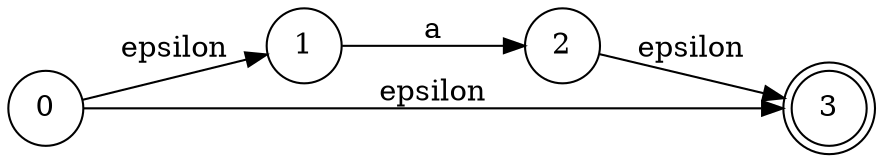 digraph optional {
    rankdir=LR;
    ratio = "auto";
    size = "7,5";
    node [size="30,60", shape = circle];
    0 -> 1 [label="epsilon"];
    1 -> 2 [label="a"];
    node [size="30,60", shape = doublecircle];
    0 -> 3 [label="epsilon"];
    2 -> 3 [label="epsilon"];
    
}
